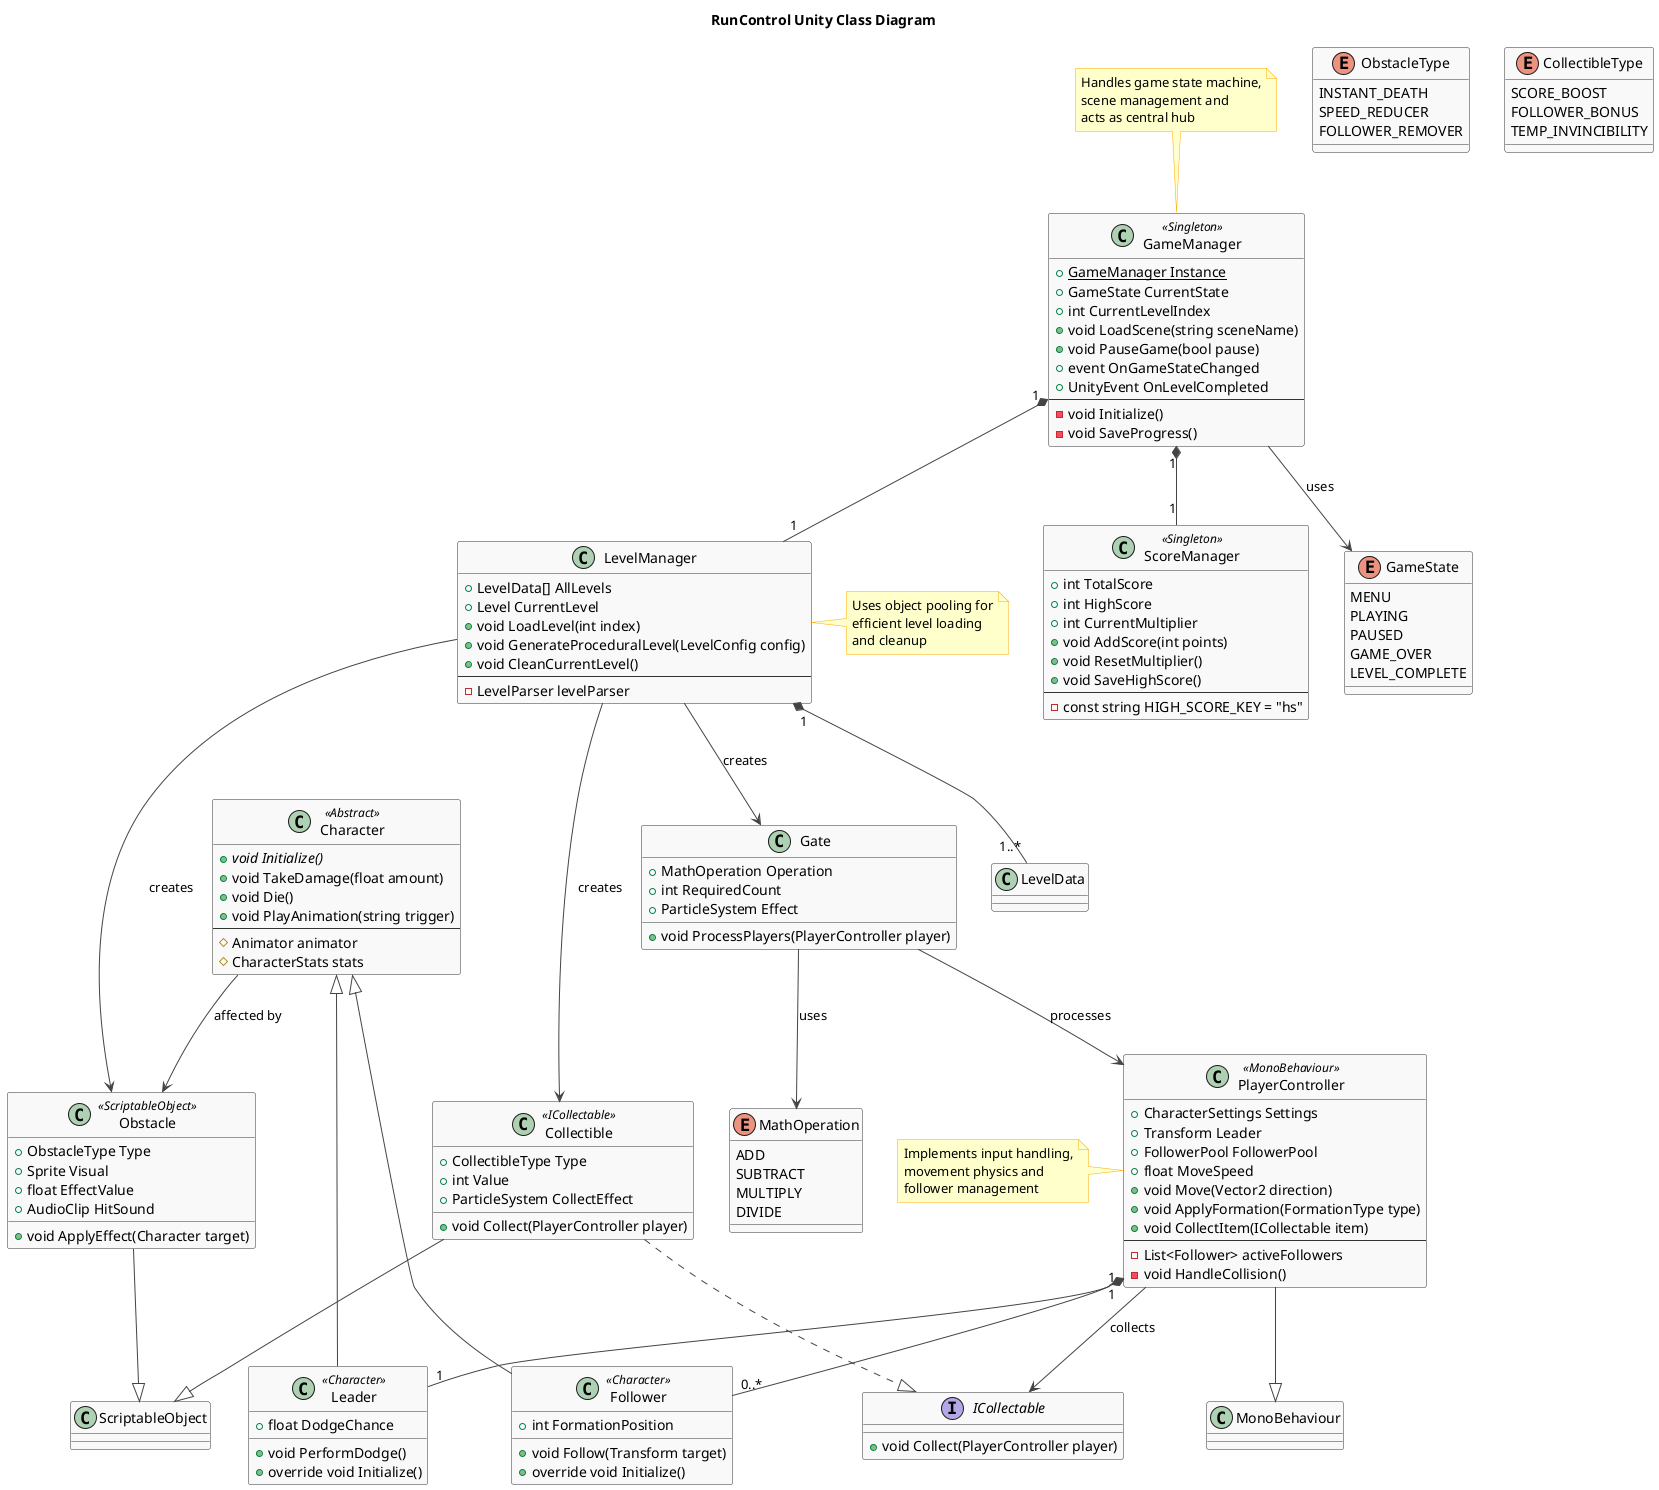 @startuml RunControl_ProfessionalClassDiagram
title RunControl Unity Class Diagram

skinparam {
  ClassBackgroundColor #F9F9F9
  ClassBorderColor #333333
  ArrowColor #444444
  NoteBackgroundColor #FFFFCC
  NoteBorderColor #FFAA00
}

'### CORE SYSTEMS ###
class GameManager <<Singleton>> {
  {static} +GameManager Instance
  +GameState CurrentState
  +int CurrentLevelIndex
  +void LoadScene(string sceneName)
  +void PauseGame(bool pause)
  +event OnGameStateChanged
  +UnityEvent OnLevelCompleted
  --
  -void Initialize()
  -void SaveProgress()
}

class LevelManager {
  +LevelData[] AllLevels
  +Level CurrentLevel
  +void LoadLevel(int index)
  +void GenerateProceduralLevel(LevelConfig config)
  +void CleanCurrentLevel()
  --
  -LevelParser levelParser
}

class ScoreManager <<Singleton>> {
  +int TotalScore
  +int HighScore
  +int CurrentMultiplier
  +void AddScore(int points)
  +void ResetMultiplier()
  +void SaveHighScore()
  --
  -const string HIGH_SCORE_KEY = "hs"
}

'### PLAYER SYSTEM ###
class PlayerController <<MonoBehaviour>> {
  +CharacterSettings Settings
  +Transform Leader
  +FollowerPool FollowerPool
  +float MoveSpeed
  +void Move(Vector2 direction)
  +void ApplyFormation(FormationType type)
  +void CollectItem(ICollectable item)
  --
  -List<Follower> activeFollowers
  -void HandleCollision()
}

class Character <<Abstract>> {
  {abstract} +void Initialize()
  +void TakeDamage(float amount)
  +void Die()
  +void PlayAnimation(string trigger)
  --
  #Animator animator
  #CharacterStats stats
}

class Leader <<Character>> {
  +float DodgeChance
  +void PerformDodge()
  +override void Initialize()
}

class Follower <<Character>> {
  +int FormationPosition
  +void Follow(Transform target)
  +override void Initialize()
}

'### GAME OBJECTS ###
class Obstacle <<ScriptableObject>> {
  +ObstacleType Type
  +Sprite Visual
  +float EffectValue
  +AudioClip HitSound
  +void ApplyEffect(Character target)
}

class Gate {
  +MathOperation Operation
  +int RequiredCount
  +ParticleSystem Effect
  +void ProcessPlayers(PlayerController player)
}

interface ICollectable {
  +void Collect(PlayerController player)
}

class Collectible <<ICollectable>> {
  +CollectibleType Type
  +int Value
  +ParticleSystem CollectEffect
  +void Collect(PlayerController player)
}

'### DATA STRUCTURES ###
enum GameState {
  MENU
  PLAYING
  PAUSED
  GAME_OVER
  LEVEL_COMPLETE
}

enum ObstacleType {
  INSTANT_DEATH
  SPEED_REDUCER
  FOLLOWER_REMOVER
}

enum MathOperation {
  ADD
  SUBTRACT
  MULTIPLY
  DIVIDE
}

enum CollectibleType {
  SCORE_BOOST
  FOLLOWER_BONUS
  TEMP_INVINCIBILITY
}

'### RELATIONSHIPS ###
GameManager "1" *-- "1" LevelManager
GameManager "1" *-- "1" ScoreManager
GameManager --> GameState : uses

LevelManager "1" *-- "1..*" LevelData
LevelManager --> Obstacle : creates
LevelManager --> Gate : creates
LevelManager --> Collectible : creates

PlayerController "1" *-- "1" Leader
PlayerController "1" *-- "0..*" Follower
PlayerController --> ICollectable : collects
PlayerController --|> MonoBehaviour

Character <|-- Leader
Character <|-- Follower
Character --> Obstacle : affected by

Gate --> PlayerController : processes
Gate --> MathOperation : uses

Obstacle --|> ScriptableObject
Collectible --|> ScriptableObject
Collectible ..|> ICollectable

note top of GameManager 
  Handles game state machine,
  scene management and
  acts as central hub
end note

note right of LevelManager
  Uses object pooling for
  efficient level loading
  and cleanup
end note

note left of PlayerController
  Implements input handling,
  movement physics and
  follower management
end note

@enduml